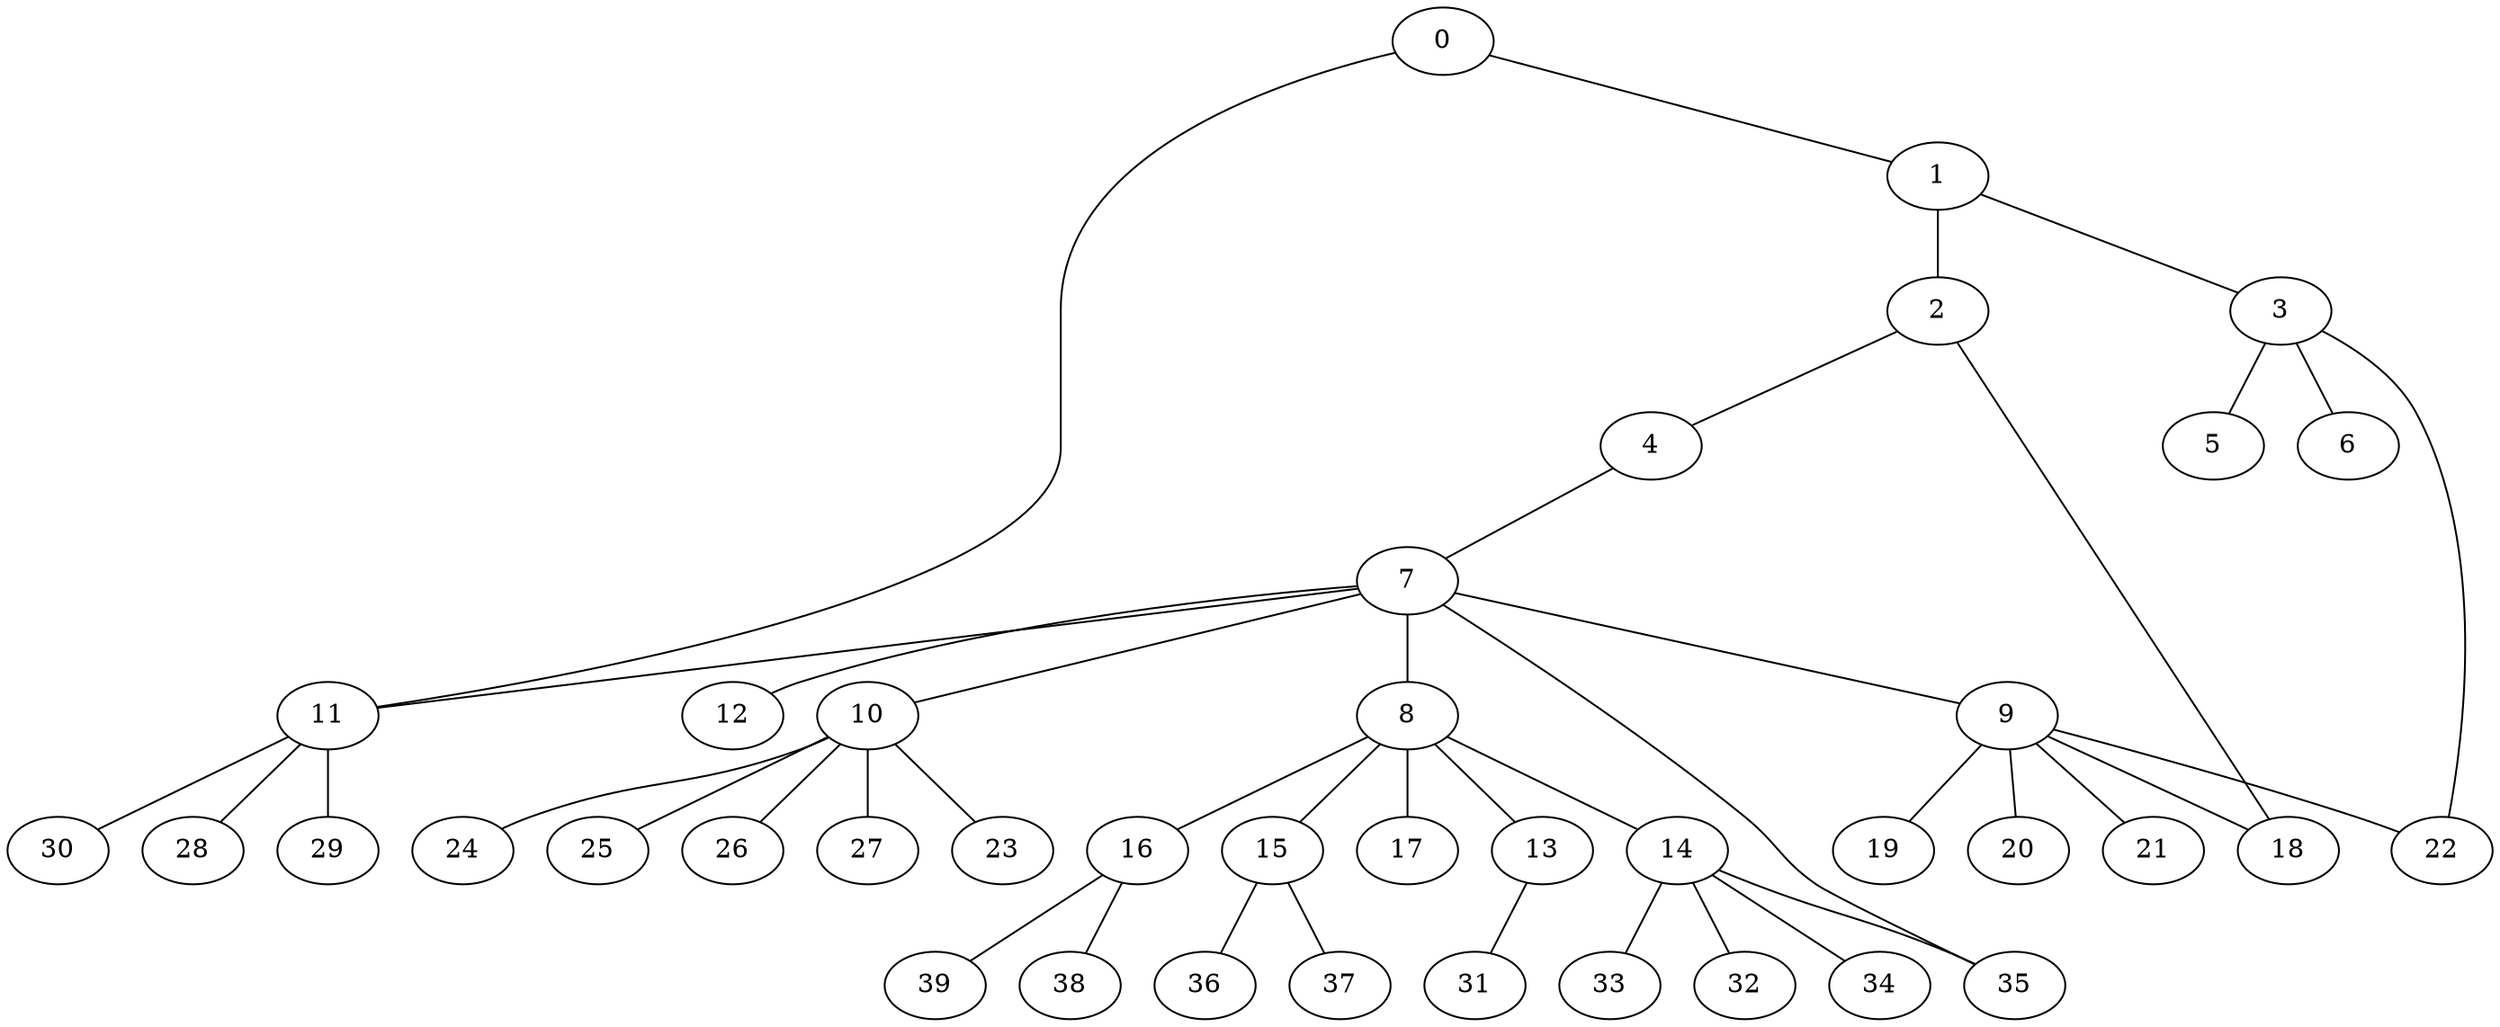 
graph graphname {
    0 -- 1
0 -- 11
1 -- 2
1 -- 3
2 -- 4
2 -- 18
3 -- 5
3 -- 6
3 -- 22
4 -- 7
7 -- 8
7 -- 9
7 -- 10
7 -- 11
7 -- 12
7 -- 35
8 -- 13
8 -- 14
8 -- 15
8 -- 16
8 -- 17
9 -- 18
9 -- 19
9 -- 20
9 -- 21
9 -- 22
10 -- 23
10 -- 24
10 -- 25
10 -- 26
10 -- 27
11 -- 28
11 -- 29
11 -- 30
13 -- 31
14 -- 32
14 -- 34
14 -- 35
14 -- 33
15 -- 36
15 -- 37
16 -- 38
16 -- 39

}
